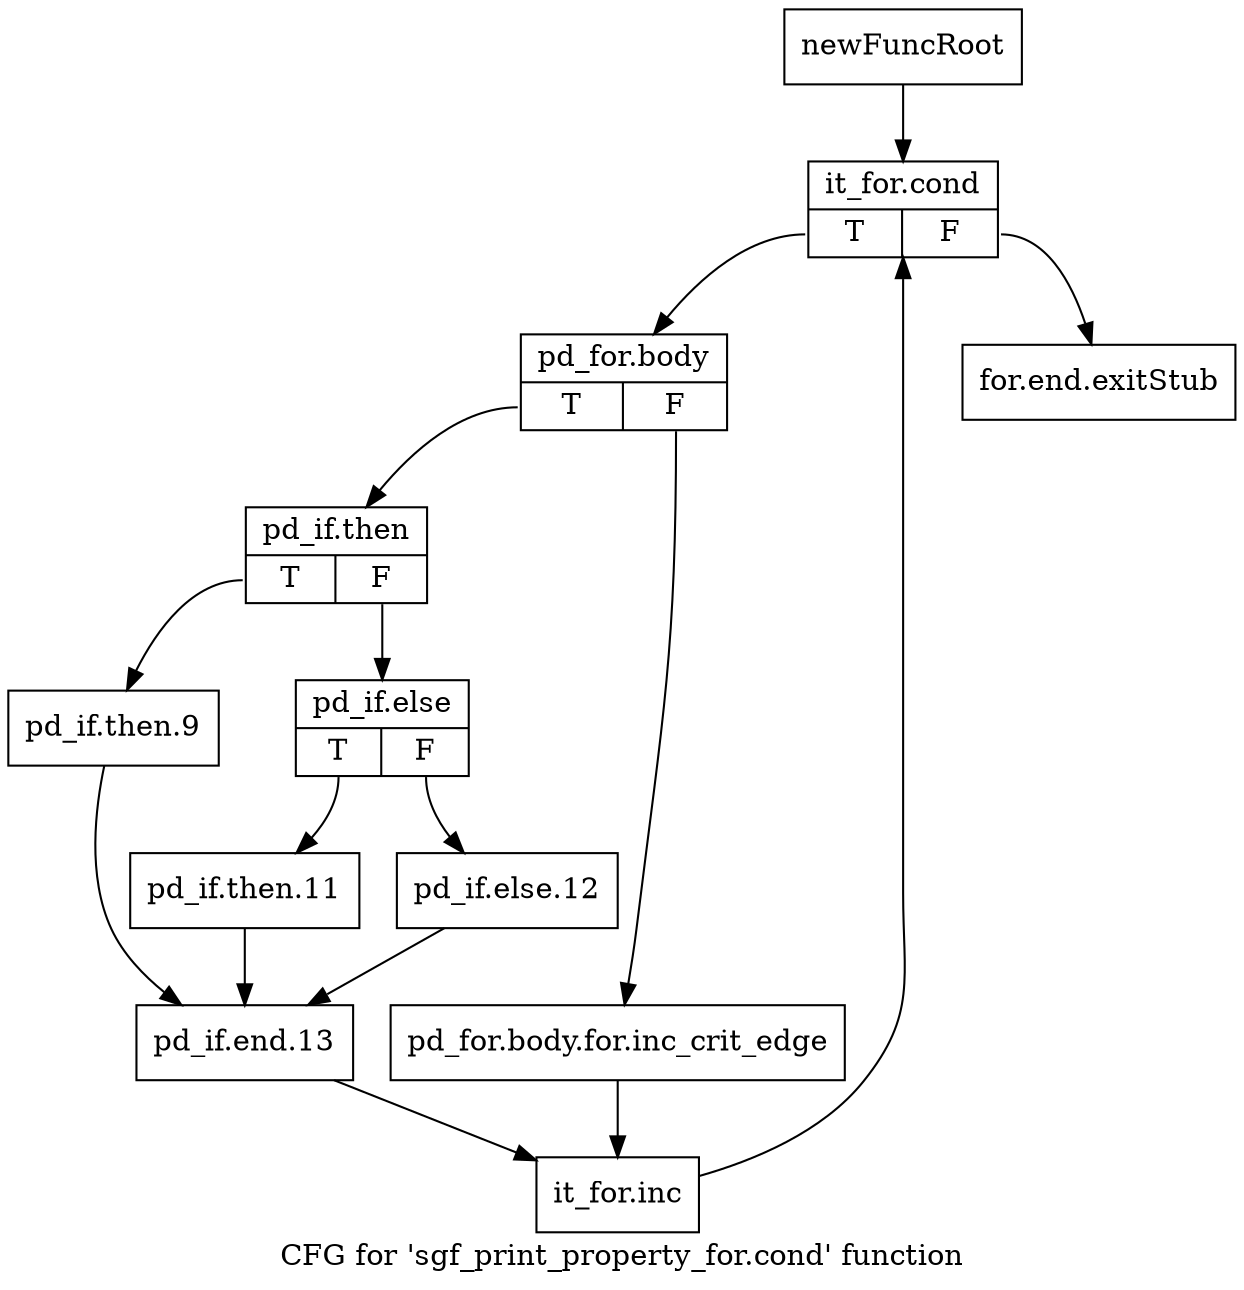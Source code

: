 digraph "CFG for 'sgf_print_property_for.cond' function" {
	label="CFG for 'sgf_print_property_for.cond' function";

	Node0x33382a0 [shape=record,label="{newFuncRoot}"];
	Node0x33382a0 -> Node0x3338720;
	Node0x33386d0 [shape=record,label="{for.end.exitStub}"];
	Node0x3338720 [shape=record,label="{it_for.cond|{<s0>T|<s1>F}}"];
	Node0x3338720:s0 -> Node0x3338770;
	Node0x3338720:s1 -> Node0x33386d0;
	Node0x3338770 [shape=record,label="{pd_for.body|{<s0>T|<s1>F}}"];
	Node0x3338770:s0 -> Node0x3338810;
	Node0x3338770:s1 -> Node0x33387c0;
	Node0x33387c0 [shape=record,label="{pd_for.body.for.inc_crit_edge}"];
	Node0x33387c0 -> Node0x33389f0;
	Node0x3338810 [shape=record,label="{pd_if.then|{<s0>T|<s1>F}}"];
	Node0x3338810:s0 -> Node0x3338950;
	Node0x3338810:s1 -> Node0x3338860;
	Node0x3338860 [shape=record,label="{pd_if.else|{<s0>T|<s1>F}}"];
	Node0x3338860:s0 -> Node0x3338900;
	Node0x3338860:s1 -> Node0x33388b0;
	Node0x33388b0 [shape=record,label="{pd_if.else.12}"];
	Node0x33388b0 -> Node0x33389a0;
	Node0x3338900 [shape=record,label="{pd_if.then.11}"];
	Node0x3338900 -> Node0x33389a0;
	Node0x3338950 [shape=record,label="{pd_if.then.9}"];
	Node0x3338950 -> Node0x33389a0;
	Node0x33389a0 [shape=record,label="{pd_if.end.13}"];
	Node0x33389a0 -> Node0x33389f0;
	Node0x33389f0 [shape=record,label="{it_for.inc}"];
	Node0x33389f0 -> Node0x3338720;
}

